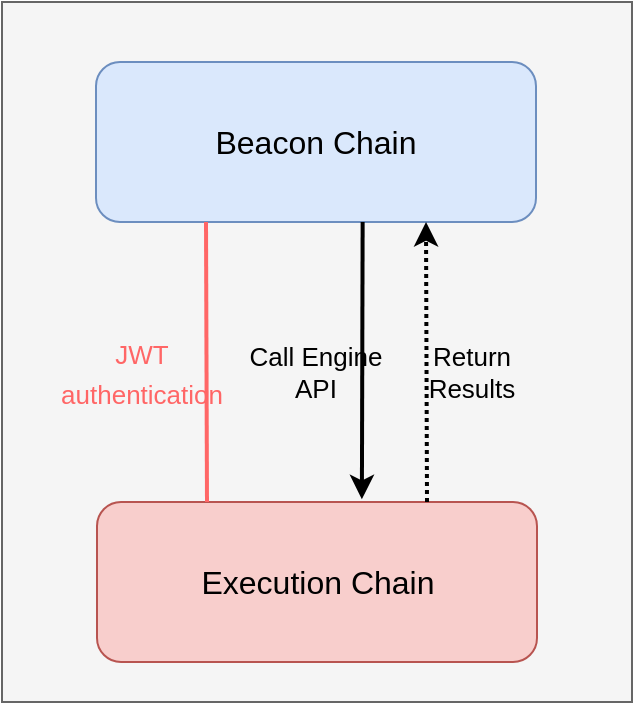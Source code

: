 <mxfile version="20.3.3" type="github">
  <diagram id="p_LxvQXhGV9DOHsNAZXa" name="Page-1">
    <mxGraphModel dx="1426" dy="794" grid="1" gridSize="10" guides="1" tooltips="1" connect="1" arrows="1" fold="1" page="1" pageScale="1" pageWidth="850" pageHeight="1100" math="0" shadow="0">
      <root>
        <mxCell id="0" />
        <mxCell id="1" parent="0" />
        <mxCell id="Y_9VovuDxhxg9TztB7sc-3" value="" style="rounded=0;whiteSpace=wrap;html=1;fillColor=#f5f5f5;fontColor=#333333;strokeColor=#666666;" vertex="1" parent="1">
          <mxGeometry x="155" y="190" width="315" height="350" as="geometry" />
        </mxCell>
        <mxCell id="Y_9VovuDxhxg9TztB7sc-4" value="&lt;font style=&quot;font-size: 16px;&quot;&gt;Beacon Chain&lt;/font&gt;" style="rounded=1;whiteSpace=wrap;html=1;fillColor=#dae8fc;strokeColor=#6c8ebf;" vertex="1" parent="1">
          <mxGeometry x="202" y="220" width="220" height="80" as="geometry" />
        </mxCell>
        <mxCell id="Y_9VovuDxhxg9TztB7sc-5" value="&lt;font style=&quot;font-size: 16px;&quot;&gt;Execution Chain&lt;/font&gt;" style="rounded=1;whiteSpace=wrap;html=1;fillColor=#f8cecc;strokeColor=#b85450;" vertex="1" parent="1">
          <mxGeometry x="202.5" y="440" width="220" height="80" as="geometry" />
        </mxCell>
        <mxCell id="Y_9VovuDxhxg9TztB7sc-9" value="" style="endArrow=none;html=1;rounded=0;strokeColor=#FF6666;strokeWidth=2;fontSize=16;entryX=0.25;entryY=1;entryDx=0;entryDy=0;exitX=0.25;exitY=0;exitDx=0;exitDy=0;" edge="1" parent="1" source="Y_9VovuDxhxg9TztB7sc-5" target="Y_9VovuDxhxg9TztB7sc-4">
          <mxGeometry width="50" height="50" relative="1" as="geometry">
            <mxPoint x="264" y="4" as="sourcePoint" />
            <mxPoint x="610" y="260" as="targetPoint" />
          </mxGeometry>
        </mxCell>
        <mxCell id="Y_9VovuDxhxg9TztB7sc-10" value="&lt;font style=&quot;font-size: 13px;&quot;&gt;JWT authentication&lt;/font&gt;" style="text;html=1;strokeColor=none;fillColor=none;align=center;verticalAlign=middle;whiteSpace=wrap;rounded=0;fontSize=16;fontColor=#FF6666;" vertex="1" parent="1">
          <mxGeometry x="190" y="355" width="70" height="40" as="geometry" />
        </mxCell>
        <mxCell id="Y_9VovuDxhxg9TztB7sc-12" value="" style="endArrow=classic;html=1;rounded=0;strokeColor=#000000;strokeWidth=2;fontSize=13;entryX=0.75;entryY=1;entryDx=0;entryDy=0;exitX=0.75;exitY=0;exitDx=0;exitDy=0;dashed=1;dashPattern=1 1;" edge="1" parent="1" source="Y_9VovuDxhxg9TztB7sc-5" target="Y_9VovuDxhxg9TztB7sc-4">
          <mxGeometry width="50" height="50" relative="1" as="geometry">
            <mxPoint x="361" y="460" as="sourcePoint" />
            <mxPoint x="280" y="410" as="targetPoint" />
          </mxGeometry>
        </mxCell>
        <mxCell id="Y_9VovuDxhxg9TztB7sc-13" value="" style="endArrow=classic;html=1;rounded=0;strokeColor=#000000;strokeWidth=2;fontSize=13;exitX=0.606;exitY=1;exitDx=0;exitDy=0;exitPerimeter=0;entryX=0.602;entryY=-0.017;entryDx=0;entryDy=0;entryPerimeter=0;" edge="1" parent="1" source="Y_9VovuDxhxg9TztB7sc-4" target="Y_9VovuDxhxg9TztB7sc-5">
          <mxGeometry width="50" height="50" relative="1" as="geometry">
            <mxPoint x="322.5" y="410" as="sourcePoint" />
            <mxPoint x="288" y="400" as="targetPoint" />
          </mxGeometry>
        </mxCell>
        <mxCell id="Y_9VovuDxhxg9TztB7sc-14" value="Call Engine API" style="text;html=1;strokeColor=none;fillColor=none;align=center;verticalAlign=middle;whiteSpace=wrap;rounded=0;fontSize=13;" vertex="1" parent="1">
          <mxGeometry x="277" y="360" width="70" height="30" as="geometry" />
        </mxCell>
        <mxCell id="Y_9VovuDxhxg9TztB7sc-20" value="Return Results" style="text;html=1;strokeColor=none;fillColor=none;align=center;verticalAlign=middle;whiteSpace=wrap;rounded=0;fontSize=13;" vertex="1" parent="1">
          <mxGeometry x="360" y="360" width="60" height="30" as="geometry" />
        </mxCell>
      </root>
    </mxGraphModel>
  </diagram>
</mxfile>
